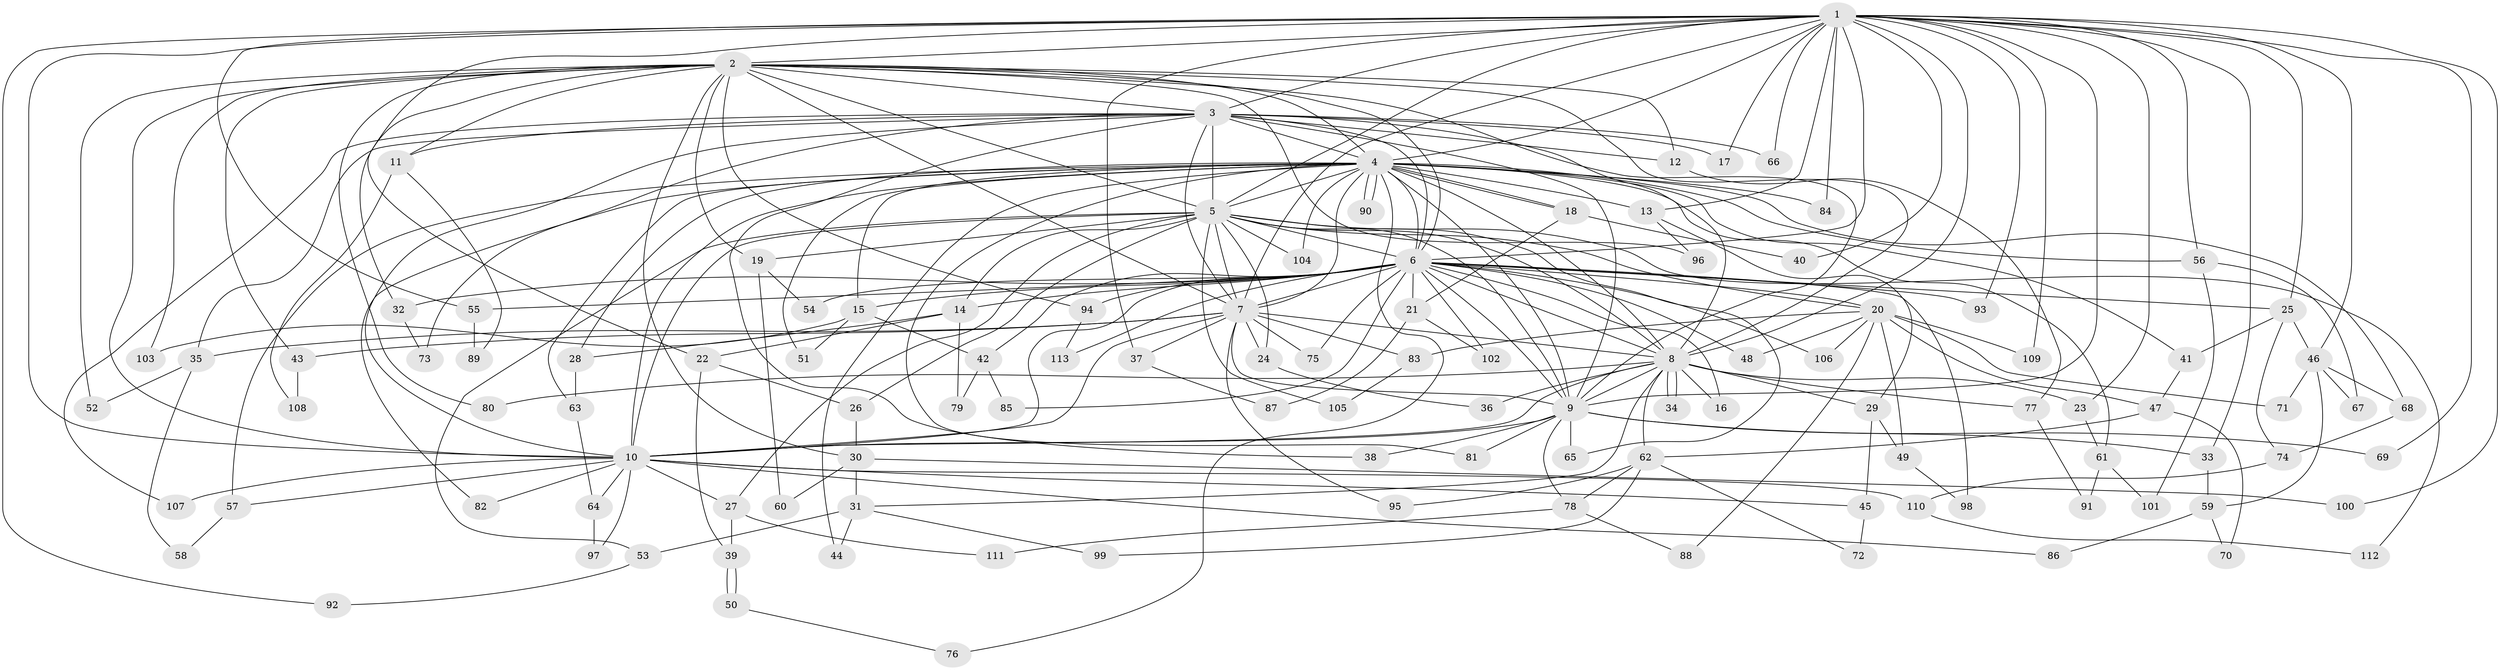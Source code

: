 // coarse degree distribution, {25: 0.02531645569620253, 16: 0.0379746835443038, 29: 0.012658227848101266, 23: 0.012658227848101266, 14: 0.012658227848101266, 15: 0.012658227848101266, 4: 0.11392405063291139, 3: 0.21518987341772153, 5: 0.08860759493670886, 2: 0.43037974683544306, 8: 0.012658227848101266, 6: 0.012658227848101266, 7: 0.012658227848101266}
// Generated by graph-tools (version 1.1) at 2025/17/03/04/25 18:17:22]
// undirected, 113 vertices, 251 edges
graph export_dot {
graph [start="1"]
  node [color=gray90,style=filled];
  1;
  2;
  3;
  4;
  5;
  6;
  7;
  8;
  9;
  10;
  11;
  12;
  13;
  14;
  15;
  16;
  17;
  18;
  19;
  20;
  21;
  22;
  23;
  24;
  25;
  26;
  27;
  28;
  29;
  30;
  31;
  32;
  33;
  34;
  35;
  36;
  37;
  38;
  39;
  40;
  41;
  42;
  43;
  44;
  45;
  46;
  47;
  48;
  49;
  50;
  51;
  52;
  53;
  54;
  55;
  56;
  57;
  58;
  59;
  60;
  61;
  62;
  63;
  64;
  65;
  66;
  67;
  68;
  69;
  70;
  71;
  72;
  73;
  74;
  75;
  76;
  77;
  78;
  79;
  80;
  81;
  82;
  83;
  84;
  85;
  86;
  87;
  88;
  89;
  90;
  91;
  92;
  93;
  94;
  95;
  96;
  97;
  98;
  99;
  100;
  101;
  102;
  103;
  104;
  105;
  106;
  107;
  108;
  109;
  110;
  111;
  112;
  113;
  1 -- 2;
  1 -- 3;
  1 -- 4;
  1 -- 5;
  1 -- 6;
  1 -- 7;
  1 -- 8;
  1 -- 9;
  1 -- 10;
  1 -- 13;
  1 -- 17;
  1 -- 22;
  1 -- 23;
  1 -- 25;
  1 -- 33;
  1 -- 37;
  1 -- 40;
  1 -- 46;
  1 -- 55;
  1 -- 56;
  1 -- 66;
  1 -- 69;
  1 -- 84;
  1 -- 92;
  1 -- 93;
  1 -- 100;
  1 -- 109;
  2 -- 3;
  2 -- 4;
  2 -- 5;
  2 -- 6;
  2 -- 7;
  2 -- 8;
  2 -- 9;
  2 -- 10;
  2 -- 11;
  2 -- 12;
  2 -- 19;
  2 -- 30;
  2 -- 32;
  2 -- 43;
  2 -- 52;
  2 -- 80;
  2 -- 94;
  2 -- 96;
  2 -- 103;
  3 -- 4;
  3 -- 5;
  3 -- 6;
  3 -- 7;
  3 -- 8;
  3 -- 9;
  3 -- 10;
  3 -- 11;
  3 -- 12;
  3 -- 17;
  3 -- 35;
  3 -- 38;
  3 -- 66;
  3 -- 73;
  3 -- 107;
  4 -- 5;
  4 -- 6;
  4 -- 7;
  4 -- 8;
  4 -- 9;
  4 -- 10;
  4 -- 13;
  4 -- 15;
  4 -- 18;
  4 -- 18;
  4 -- 28;
  4 -- 41;
  4 -- 44;
  4 -- 51;
  4 -- 56;
  4 -- 57;
  4 -- 61;
  4 -- 63;
  4 -- 68;
  4 -- 76;
  4 -- 81;
  4 -- 82;
  4 -- 84;
  4 -- 90;
  4 -- 90;
  4 -- 104;
  5 -- 6;
  5 -- 7;
  5 -- 8;
  5 -- 9;
  5 -- 10;
  5 -- 14;
  5 -- 19;
  5 -- 20;
  5 -- 24;
  5 -- 26;
  5 -- 27;
  5 -- 53;
  5 -- 65;
  5 -- 104;
  5 -- 105;
  5 -- 112;
  6 -- 7;
  6 -- 8;
  6 -- 9;
  6 -- 10;
  6 -- 14;
  6 -- 15;
  6 -- 16;
  6 -- 20;
  6 -- 21;
  6 -- 25;
  6 -- 32;
  6 -- 42;
  6 -- 48;
  6 -- 54;
  6 -- 55;
  6 -- 75;
  6 -- 85;
  6 -- 93;
  6 -- 94;
  6 -- 98;
  6 -- 102;
  6 -- 106;
  6 -- 113;
  7 -- 8;
  7 -- 9;
  7 -- 10;
  7 -- 24;
  7 -- 35;
  7 -- 37;
  7 -- 43;
  7 -- 75;
  7 -- 83;
  7 -- 95;
  8 -- 9;
  8 -- 10;
  8 -- 16;
  8 -- 23;
  8 -- 29;
  8 -- 31;
  8 -- 34;
  8 -- 34;
  8 -- 36;
  8 -- 62;
  8 -- 77;
  8 -- 80;
  9 -- 10;
  9 -- 33;
  9 -- 38;
  9 -- 65;
  9 -- 69;
  9 -- 78;
  9 -- 81;
  10 -- 27;
  10 -- 45;
  10 -- 57;
  10 -- 64;
  10 -- 82;
  10 -- 86;
  10 -- 97;
  10 -- 107;
  10 -- 110;
  11 -- 89;
  11 -- 108;
  12 -- 77;
  13 -- 29;
  13 -- 96;
  14 -- 22;
  14 -- 28;
  14 -- 79;
  15 -- 42;
  15 -- 51;
  15 -- 103;
  18 -- 21;
  18 -- 40;
  19 -- 54;
  19 -- 60;
  20 -- 47;
  20 -- 48;
  20 -- 49;
  20 -- 71;
  20 -- 83;
  20 -- 88;
  20 -- 106;
  20 -- 109;
  21 -- 87;
  21 -- 102;
  22 -- 26;
  22 -- 39;
  23 -- 61;
  24 -- 36;
  25 -- 41;
  25 -- 46;
  25 -- 74;
  26 -- 30;
  27 -- 39;
  27 -- 111;
  28 -- 63;
  29 -- 45;
  29 -- 49;
  30 -- 31;
  30 -- 60;
  30 -- 100;
  31 -- 44;
  31 -- 53;
  31 -- 99;
  32 -- 73;
  33 -- 59;
  35 -- 52;
  35 -- 58;
  37 -- 87;
  39 -- 50;
  39 -- 50;
  41 -- 47;
  42 -- 79;
  42 -- 85;
  43 -- 108;
  45 -- 72;
  46 -- 59;
  46 -- 67;
  46 -- 68;
  46 -- 71;
  47 -- 62;
  47 -- 70;
  49 -- 98;
  50 -- 76;
  53 -- 92;
  55 -- 89;
  56 -- 67;
  56 -- 101;
  57 -- 58;
  59 -- 70;
  59 -- 86;
  61 -- 91;
  61 -- 101;
  62 -- 72;
  62 -- 78;
  62 -- 95;
  62 -- 99;
  63 -- 64;
  64 -- 97;
  68 -- 74;
  74 -- 110;
  77 -- 91;
  78 -- 88;
  78 -- 111;
  83 -- 105;
  94 -- 113;
  110 -- 112;
}
